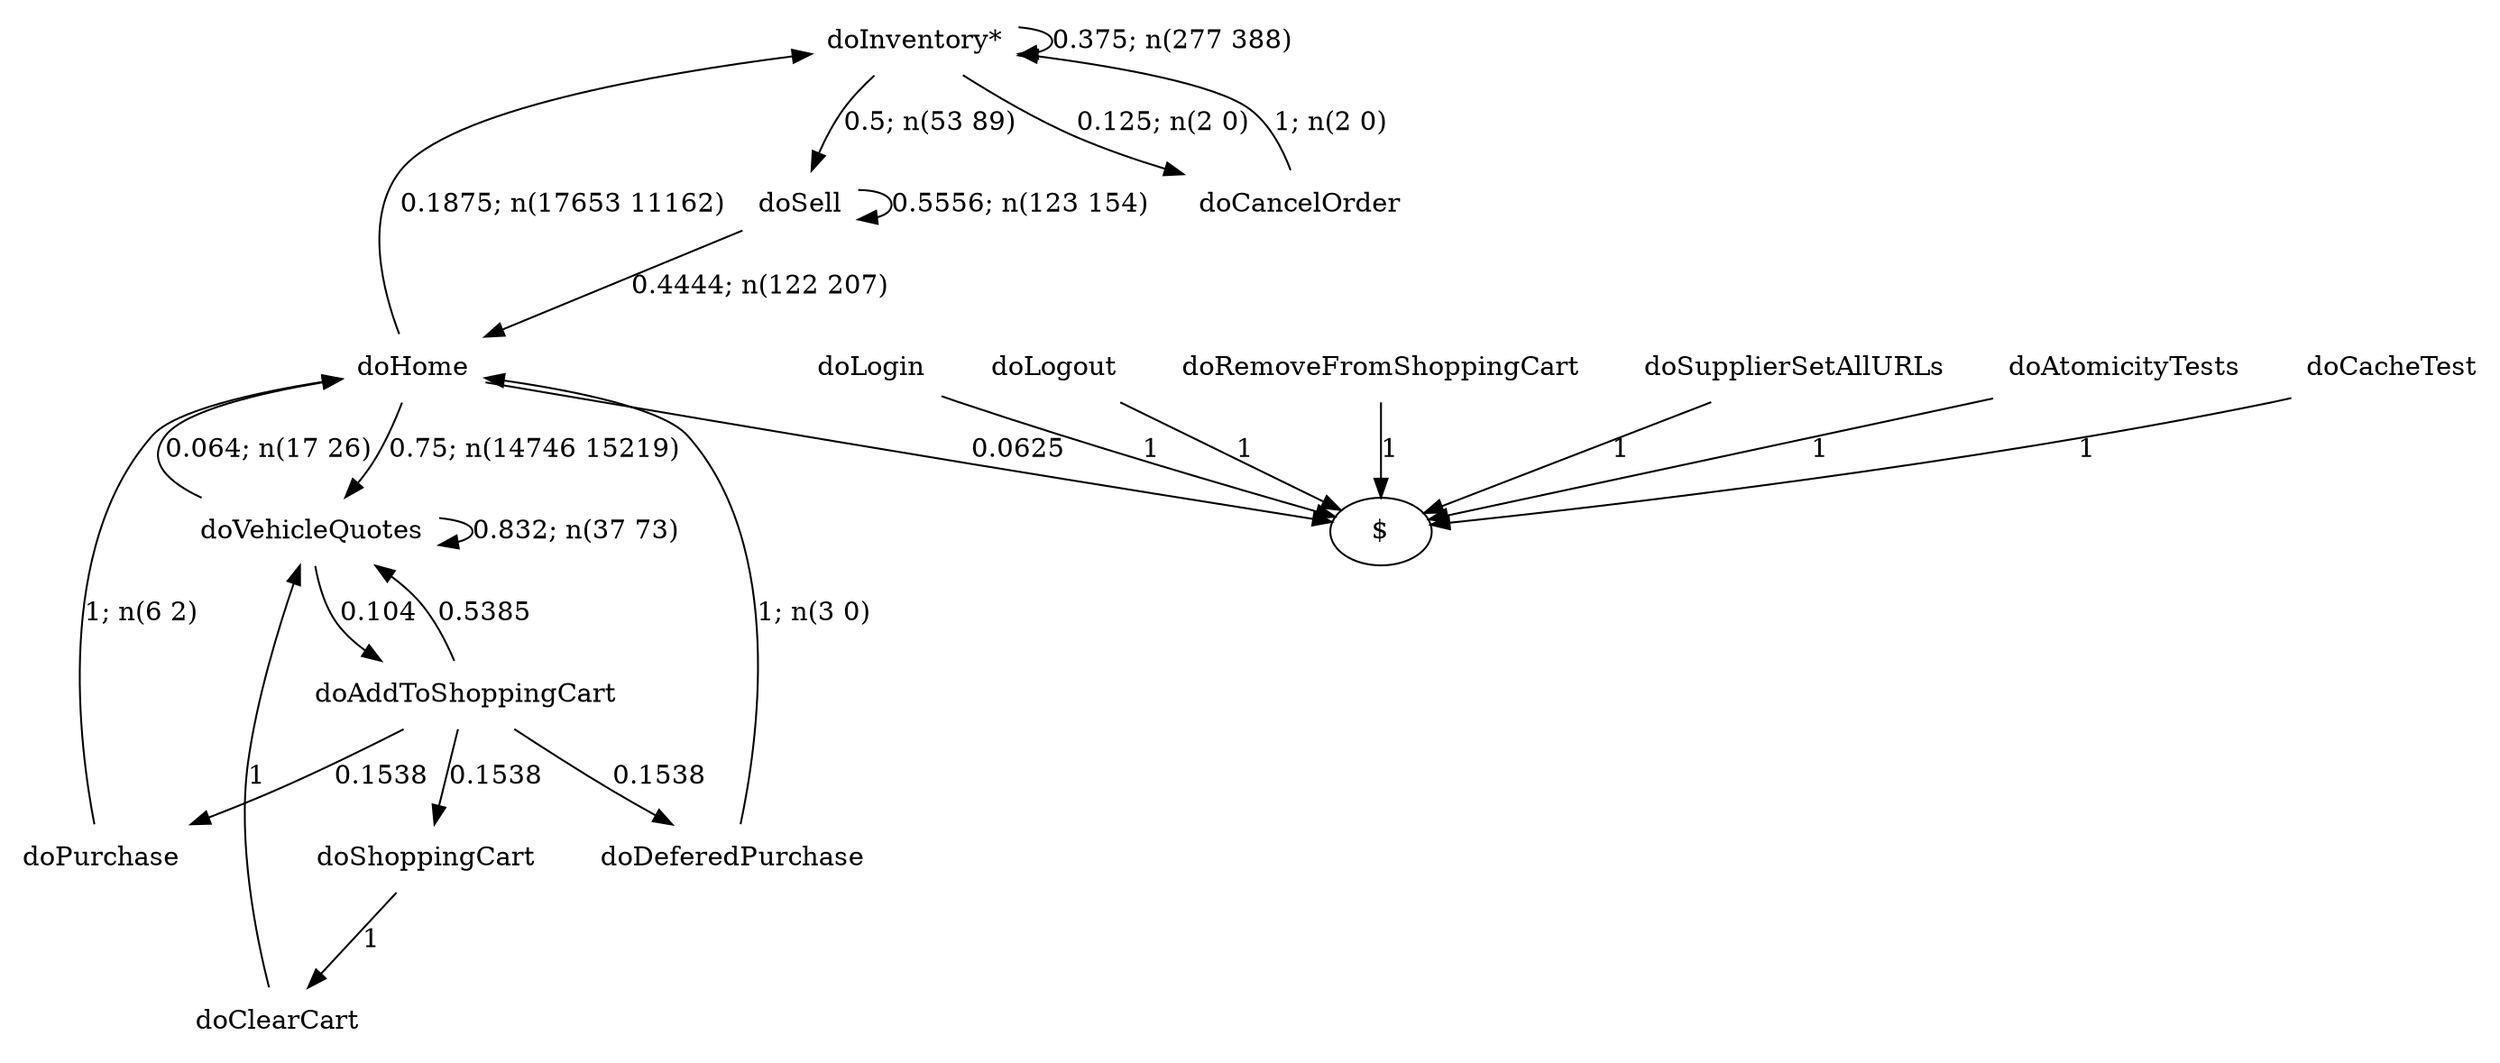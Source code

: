 digraph G {"doInventory*" [label="doInventory*",shape=none];"doSupplierSetAllURLs" [label="doSupplierSetAllURLs",shape=none];"doAtomicityTests" [label="doAtomicityTests",shape=none];"doCacheTest" [label="doCacheTest",shape=none];"doLogin" [label="doLogin",shape=none];"doVehicleQuotes" [label="doVehicleQuotes",shape=none];"doAddToShoppingCart" [label="doAddToShoppingCart",shape=none];"doDeferedPurchase" [label="doDeferedPurchase",shape=none];"doHome" [label="doHome",shape=none];"doShoppingCart" [label="doShoppingCart",shape=none];"doClearCart" [label="doClearCart",shape=none];"doPurchase" [label="doPurchase",shape=none];"doSell" [label="doSell",shape=none];"doLogout" [label="doLogout",shape=none];"doCancelOrder" [label="doCancelOrder",shape=none];"doRemoveFromShoppingCart" [label="doRemoveFromShoppingCart",shape=none];"doInventory*"->"doInventory*" [style=solid,label="0.375; n(277 388)"];"doInventory*"->"doSell" [style=solid,label="0.5; n(53 89)"];"doInventory*"->"doCancelOrder" [style=solid,label="0.125; n(2 0)"];"doSupplierSetAllURLs"->"$" [style=solid,label="1"];"doAtomicityTests"->"$" [style=solid,label="1"];"doCacheTest"->"$" [style=solid,label="1"];"doLogin"->"$" [style=solid,label="1"];"doVehicleQuotes"->"doVehicleQuotes" [style=solid,label="0.832; n(37 73)"];"doVehicleQuotes"->"doAddToShoppingCart" [style=solid,label="0.104"];"doVehicleQuotes"->"doHome" [style=solid,label="0.064; n(17 26)"];"doAddToShoppingCart"->"doVehicleQuotes" [style=solid,label="0.5385"];"doAddToShoppingCart"->"doDeferedPurchase" [style=solid,label="0.1538"];"doAddToShoppingCart"->"doShoppingCart" [style=solid,label="0.1538"];"doAddToShoppingCart"->"doPurchase" [style=solid,label="0.1538"];"doDeferedPurchase"->"doHome" [style=solid,label="1; n(3 0)"];"doHome"->"doInventory*" [style=solid,label="0.1875; n(17653 11162)"];"doHome"->"doVehicleQuotes" [style=solid,label="0.75; n(14746 15219)"];"doHome"->"$" [style=solid,label="0.0625"];"doShoppingCart"->"doClearCart" [style=solid,label="1"];"doClearCart"->"doVehicleQuotes" [style=solid,label="1"];"doPurchase"->"doHome" [style=solid,label="1; n(6 2)"];"doSell"->"doHome" [style=solid,label="0.4444; n(122 207)"];"doSell"->"doSell" [style=solid,label="0.5556; n(123 154)"];"doLogout"->"$" [style=solid,label="1"];"doCancelOrder"->"doInventory*" [style=solid,label="1; n(2 0)"];"doRemoveFromShoppingCart"->"$" [style=solid,label="1"];}